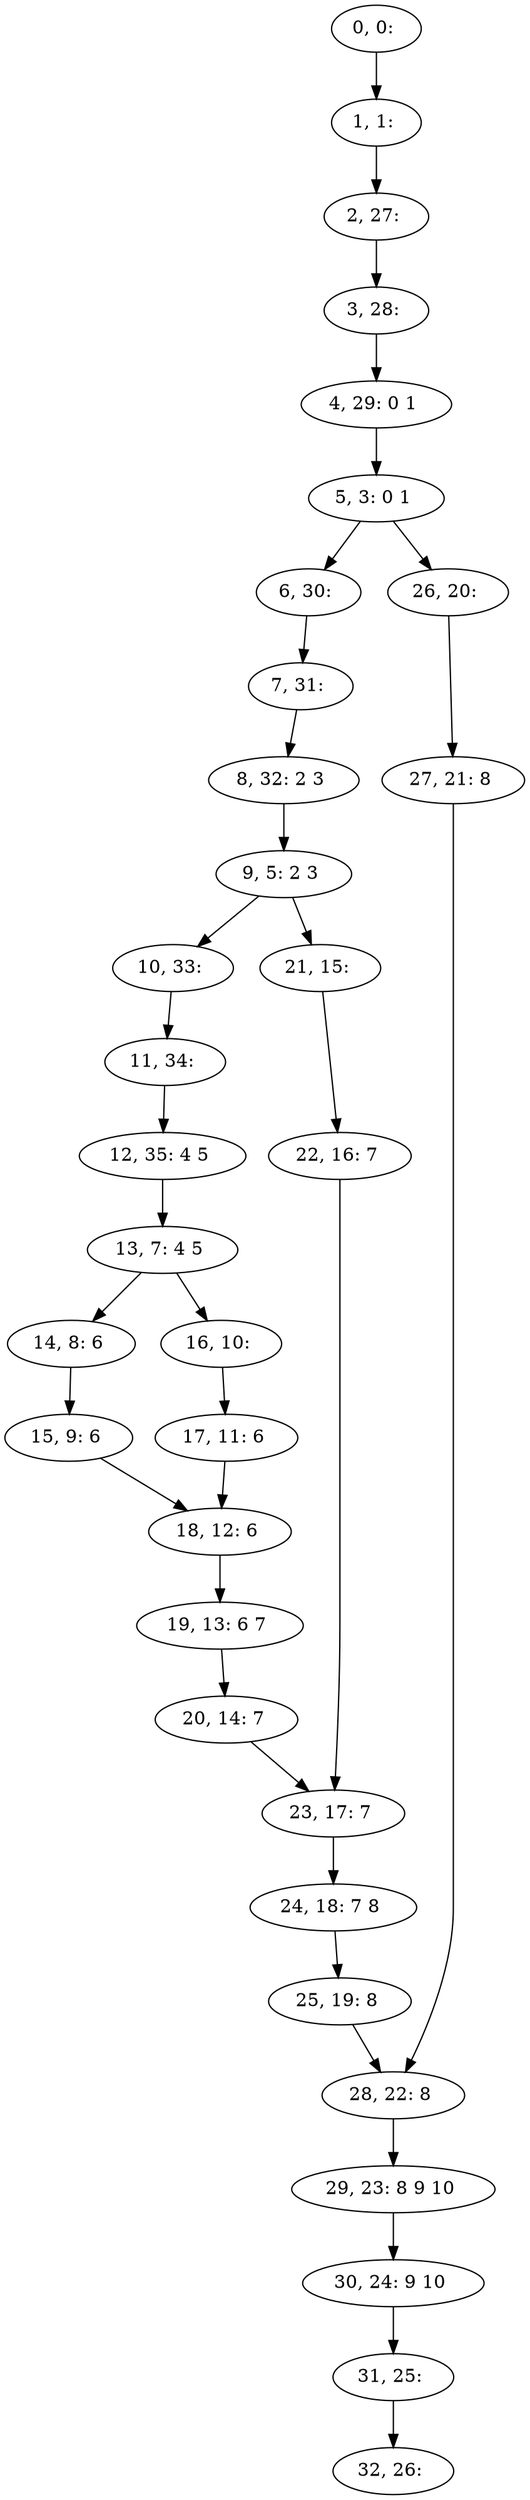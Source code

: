 digraph G {
0[label="0, 0: "];
1[label="1, 1: "];
2[label="2, 27: "];
3[label="3, 28: "];
4[label="4, 29: 0 1 "];
5[label="5, 3: 0 1 "];
6[label="6, 30: "];
7[label="7, 31: "];
8[label="8, 32: 2 3 "];
9[label="9, 5: 2 3 "];
10[label="10, 33: "];
11[label="11, 34: "];
12[label="12, 35: 4 5 "];
13[label="13, 7: 4 5 "];
14[label="14, 8: 6 "];
15[label="15, 9: 6 "];
16[label="16, 10: "];
17[label="17, 11: 6 "];
18[label="18, 12: 6 "];
19[label="19, 13: 6 7 "];
20[label="20, 14: 7 "];
21[label="21, 15: "];
22[label="22, 16: 7 "];
23[label="23, 17: 7 "];
24[label="24, 18: 7 8 "];
25[label="25, 19: 8 "];
26[label="26, 20: "];
27[label="27, 21: 8 "];
28[label="28, 22: 8 "];
29[label="29, 23: 8 9 10 "];
30[label="30, 24: 9 10 "];
31[label="31, 25: "];
32[label="32, 26: "];
0->1 ;
1->2 ;
2->3 ;
3->4 ;
4->5 ;
5->6 ;
5->26 ;
6->7 ;
7->8 ;
8->9 ;
9->10 ;
9->21 ;
10->11 ;
11->12 ;
12->13 ;
13->14 ;
13->16 ;
14->15 ;
15->18 ;
16->17 ;
17->18 ;
18->19 ;
19->20 ;
20->23 ;
21->22 ;
22->23 ;
23->24 ;
24->25 ;
25->28 ;
26->27 ;
27->28 ;
28->29 ;
29->30 ;
30->31 ;
31->32 ;
}
